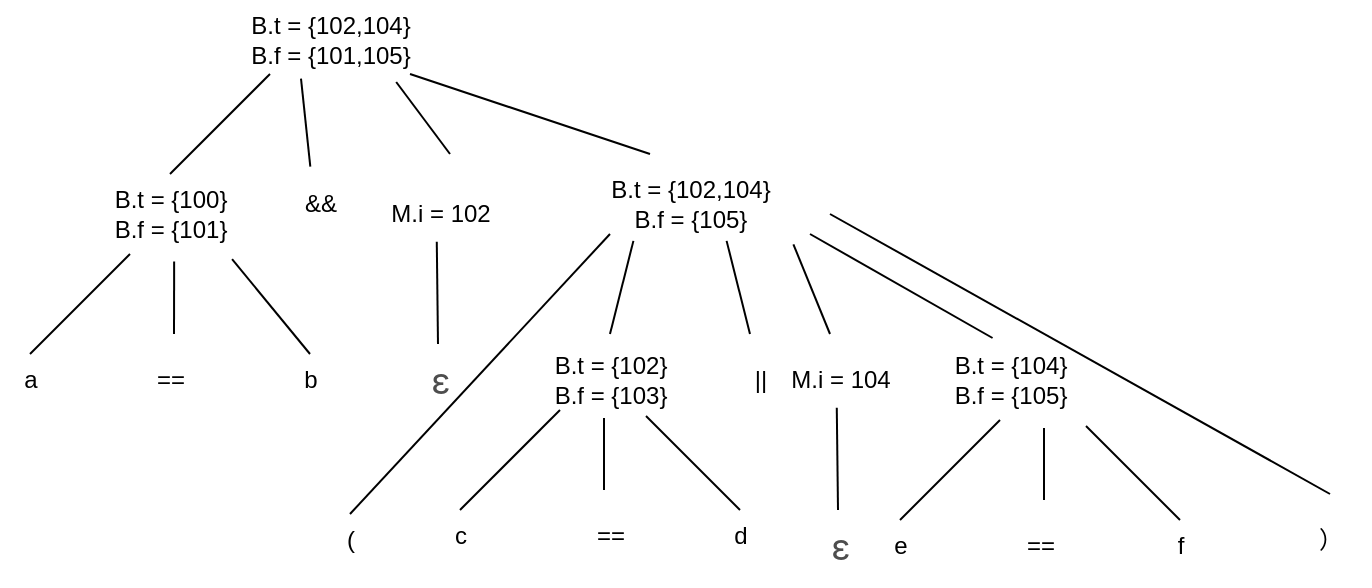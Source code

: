 <mxfile version="24.5.5" type="device">
  <diagram id="oteFAOcN6ttz-a096lQK" name="第 1 页">
    <mxGraphModel dx="1169" dy="585" grid="1" gridSize="10" guides="1" tooltips="1" connect="1" arrows="1" fold="1" page="1" pageScale="1" pageWidth="827" pageHeight="1169" math="0" shadow="0">
      <root>
        <mxCell id="0" />
        <mxCell id="1" parent="0" />
        <mxCell id="YKwO76LN3tTEyS7n9lOR-1" value="B.t = {102,104}&lt;div&gt;B.f = {101,105}&lt;/div&gt;" style="text;html=1;align=center;verticalAlign=middle;resizable=0;points=[];autosize=1;strokeColor=none;fillColor=none;" parent="1" vertex="1">
          <mxGeometry x="240" y="123" width="100" height="40" as="geometry" />
        </mxCell>
        <mxCell id="YKwO76LN3tTEyS7n9lOR-2" value="" style="endArrow=none;html=1;rounded=0;" parent="1" edge="1">
          <mxGeometry width="50" height="50" relative="1" as="geometry">
            <mxPoint x="210" y="210" as="sourcePoint" />
            <mxPoint x="260" y="160" as="targetPoint" />
          </mxGeometry>
        </mxCell>
        <mxCell id="YKwO76LN3tTEyS7n9lOR-3" value="B.t = {100}&lt;div&gt;B.f = {101}&lt;/div&gt;" style="text;html=1;align=center;verticalAlign=middle;resizable=0;points=[];autosize=1;strokeColor=none;fillColor=none;" parent="1" vertex="1">
          <mxGeometry x="170" y="210" width="80" height="40" as="geometry" />
        </mxCell>
        <mxCell id="YKwO76LN3tTEyS7n9lOR-4" value="" style="endArrow=none;html=1;rounded=0;" parent="1" edge="1">
          <mxGeometry width="50" height="50" relative="1" as="geometry">
            <mxPoint x="140" y="300" as="sourcePoint" />
            <mxPoint x="190" y="250" as="targetPoint" />
          </mxGeometry>
        </mxCell>
        <mxCell id="YKwO76LN3tTEyS7n9lOR-5" value="" style="endArrow=none;html=1;rounded=0;entryX=0.526;entryY=1.093;entryDx=0;entryDy=0;entryPerimeter=0;" parent="1" target="YKwO76LN3tTEyS7n9lOR-3" edge="1">
          <mxGeometry width="50" height="50" relative="1" as="geometry">
            <mxPoint x="212" y="290" as="sourcePoint" />
            <mxPoint x="240" y="270" as="targetPoint" />
          </mxGeometry>
        </mxCell>
        <mxCell id="YKwO76LN3tTEyS7n9lOR-6" value="" style="endArrow=none;html=1;rounded=0;entryX=0.888;entryY=1.064;entryDx=0;entryDy=0;entryPerimeter=0;" parent="1" target="YKwO76LN3tTEyS7n9lOR-3" edge="1">
          <mxGeometry width="50" height="50" relative="1" as="geometry">
            <mxPoint x="280" y="300" as="sourcePoint" />
            <mxPoint x="300" y="290" as="targetPoint" />
          </mxGeometry>
        </mxCell>
        <mxCell id="YKwO76LN3tTEyS7n9lOR-7" value="a" style="text;html=1;align=center;verticalAlign=middle;resizable=0;points=[];autosize=1;strokeColor=none;fillColor=none;" parent="1" vertex="1">
          <mxGeometry x="125" y="298" width="30" height="30" as="geometry" />
        </mxCell>
        <mxCell id="YKwO76LN3tTEyS7n9lOR-8" value="==" style="text;html=1;align=center;verticalAlign=middle;resizable=0;points=[];autosize=1;strokeColor=none;fillColor=none;" parent="1" vertex="1">
          <mxGeometry x="190" y="298" width="40" height="30" as="geometry" />
        </mxCell>
        <mxCell id="YKwO76LN3tTEyS7n9lOR-9" value="b" style="text;html=1;align=center;verticalAlign=middle;resizable=0;points=[];autosize=1;strokeColor=none;fillColor=none;" parent="1" vertex="1">
          <mxGeometry x="265" y="298" width="30" height="30" as="geometry" />
        </mxCell>
        <mxCell id="YKwO76LN3tTEyS7n9lOR-11" value="&amp;amp;&amp;amp;" style="text;html=1;align=center;verticalAlign=middle;resizable=0;points=[];autosize=1;strokeColor=none;fillColor=none;" parent="1" vertex="1">
          <mxGeometry x="265" y="210" width="40" height="30" as="geometry" />
        </mxCell>
        <mxCell id="YKwO76LN3tTEyS7n9lOR-12" value="" style="endArrow=none;html=1;rounded=0;entryX=0.831;entryY=1.025;entryDx=0;entryDy=0;entryPerimeter=0;" parent="1" target="YKwO76LN3tTEyS7n9lOR-1" edge="1">
          <mxGeometry width="50" height="50" relative="1" as="geometry">
            <mxPoint x="350" y="200" as="sourcePoint" />
            <mxPoint x="370" y="200" as="targetPoint" />
          </mxGeometry>
        </mxCell>
        <mxCell id="YKwO76LN3tTEyS7n9lOR-14" value="" style="endArrow=none;html=1;rounded=0;entryX=0.355;entryY=0.982;entryDx=0;entryDy=0;entryPerimeter=0;exitX=0.379;exitY=-0.124;exitDx=0;exitDy=0;exitPerimeter=0;" parent="1" source="YKwO76LN3tTEyS7n9lOR-11" target="YKwO76LN3tTEyS7n9lOR-1" edge="1">
          <mxGeometry width="50" height="50" relative="1" as="geometry">
            <mxPoint x="240" y="220" as="sourcePoint" />
            <mxPoint x="290" y="170" as="targetPoint" />
          </mxGeometry>
        </mxCell>
        <mxCell id="YKwO76LN3tTEyS7n9lOR-15" value="M.i = 102" style="text;html=1;align=center;verticalAlign=middle;resizable=0;points=[];autosize=1;strokeColor=none;fillColor=none;" parent="1" vertex="1">
          <mxGeometry x="310" y="215" width="70" height="30" as="geometry" />
        </mxCell>
        <mxCell id="YKwO76LN3tTEyS7n9lOR-16" value="" style="endArrow=none;html=1;rounded=0;entryX=0.477;entryY=0.962;entryDx=0;entryDy=0;entryPerimeter=0;" parent="1" target="YKwO76LN3tTEyS7n9lOR-15" edge="1">
          <mxGeometry width="50" height="50" relative="1" as="geometry">
            <mxPoint x="344" y="295" as="sourcePoint" />
            <mxPoint x="360" y="265" as="targetPoint" />
          </mxGeometry>
        </mxCell>
        <mxCell id="YKwO76LN3tTEyS7n9lOR-18" value="&lt;span style=&quot;color: rgb(77, 77, 77); font-family: -apple-system, &amp;quot;SF UI Text&amp;quot;, Arial, &amp;quot;PingFang SC&amp;quot;, &amp;quot;Hiragino Sans GB&amp;quot;, &amp;quot;Microsoft YaHei&amp;quot;, &amp;quot;WenQuanYi Micro Hei&amp;quot;, sans-serif; font-size: large; font-variant-ligatures: no-common-ligatures; text-align: start; text-wrap: wrap; background-color: rgb(255, 255, 255);&quot;&gt;ε&lt;/span&gt;" style="text;html=1;align=center;verticalAlign=middle;resizable=0;points=[];autosize=1;strokeColor=none;fillColor=none;" parent="1" vertex="1">
          <mxGeometry x="330" y="293" width="30" height="40" as="geometry" />
        </mxCell>
        <mxCell id="YKwO76LN3tTEyS7n9lOR-19" value="" style="endArrow=none;html=1;rounded=0;" parent="1" edge="1">
          <mxGeometry width="50" height="50" relative="1" as="geometry">
            <mxPoint x="450" y="200" as="sourcePoint" />
            <mxPoint x="330" y="160" as="targetPoint" />
          </mxGeometry>
        </mxCell>
        <mxCell id="YKwO76LN3tTEyS7n9lOR-20" value="B.t = {102,104}&lt;div&gt;B.f = {105}&lt;/div&gt;" style="text;html=1;align=center;verticalAlign=middle;resizable=0;points=[];autosize=1;strokeColor=none;fillColor=none;" parent="1" vertex="1">
          <mxGeometry x="420" y="205" width="100" height="40" as="geometry" />
        </mxCell>
        <mxCell id="YKwO76LN3tTEyS7n9lOR-21" value="" style="endArrow=none;html=1;rounded=0;entryX=0.217;entryY=0.961;entryDx=0;entryDy=0;entryPerimeter=0;" parent="1" target="YKwO76LN3tTEyS7n9lOR-20" edge="1">
          <mxGeometry width="50" height="50" relative="1" as="geometry">
            <mxPoint x="430" y="290" as="sourcePoint" />
            <mxPoint x="450" y="260" as="targetPoint" />
          </mxGeometry>
        </mxCell>
        <mxCell id="YKwO76LN3tTEyS7n9lOR-22" value="B.t = {102}&lt;div&gt;B.f = {103}&lt;/div&gt;" style="text;html=1;align=center;verticalAlign=middle;resizable=0;points=[];autosize=1;strokeColor=none;fillColor=none;" parent="1" vertex="1">
          <mxGeometry x="390" y="293" width="80" height="40" as="geometry" />
        </mxCell>
        <mxCell id="YKwO76LN3tTEyS7n9lOR-23" value="" style="endArrow=none;html=1;rounded=0;entryX=0.683;entryY=0.961;entryDx=0;entryDy=0;entryPerimeter=0;" parent="1" target="YKwO76LN3tTEyS7n9lOR-20" edge="1">
          <mxGeometry width="50" height="50" relative="1" as="geometry">
            <mxPoint x="500" y="290" as="sourcePoint" />
            <mxPoint x="550" y="300" as="targetPoint" />
          </mxGeometry>
        </mxCell>
        <mxCell id="YKwO76LN3tTEyS7n9lOR-24" value="||" style="text;html=1;align=center;verticalAlign=middle;resizable=0;points=[];autosize=1;strokeColor=none;fillColor=none;" parent="1" vertex="1">
          <mxGeometry x="490" y="298" width="30" height="30" as="geometry" />
        </mxCell>
        <mxCell id="YKwO76LN3tTEyS7n9lOR-25" value="" style="endArrow=none;html=1;rounded=0;exitX=1.017;exitY=1.004;exitDx=0;exitDy=0;exitPerimeter=0;" parent="1" source="YKwO76LN3tTEyS7n9lOR-20" edge="1">
          <mxGeometry width="50" height="50" relative="1" as="geometry">
            <mxPoint x="560" y="280" as="sourcePoint" />
            <mxPoint x="540" y="290" as="targetPoint" />
          </mxGeometry>
        </mxCell>
        <mxCell id="YKwO76LN3tTEyS7n9lOR-26" value="M.i = 104" style="text;html=1;align=center;verticalAlign=middle;resizable=0;points=[];autosize=1;strokeColor=none;fillColor=none;" parent="1" vertex="1">
          <mxGeometry x="510" y="298" width="70" height="30" as="geometry" />
        </mxCell>
        <mxCell id="YKwO76LN3tTEyS7n9lOR-27" value="" style="endArrow=none;html=1;rounded=0;entryX=0.477;entryY=0.962;entryDx=0;entryDy=0;entryPerimeter=0;" parent="1" target="YKwO76LN3tTEyS7n9lOR-26" edge="1">
          <mxGeometry width="50" height="50" relative="1" as="geometry">
            <mxPoint x="544" y="378" as="sourcePoint" />
            <mxPoint x="560" y="348" as="targetPoint" />
          </mxGeometry>
        </mxCell>
        <mxCell id="YKwO76LN3tTEyS7n9lOR-28" value="&lt;span style=&quot;color: rgb(77, 77, 77); font-family: -apple-system, &amp;quot;SF UI Text&amp;quot;, Arial, &amp;quot;PingFang SC&amp;quot;, &amp;quot;Hiragino Sans GB&amp;quot;, &amp;quot;Microsoft YaHei&amp;quot;, &amp;quot;WenQuanYi Micro Hei&amp;quot;, sans-serif; font-size: large; font-variant-ligatures: no-common-ligatures; text-align: start; text-wrap: wrap; background-color: rgb(255, 255, 255);&quot;&gt;ε&lt;/span&gt;" style="text;html=1;align=center;verticalAlign=middle;resizable=0;points=[];autosize=1;strokeColor=none;fillColor=none;" parent="1" vertex="1">
          <mxGeometry x="530" y="376" width="30" height="40" as="geometry" />
        </mxCell>
        <mxCell id="YKwO76LN3tTEyS7n9lOR-29" value="" style="endArrow=none;html=1;rounded=0;exitX=0.391;exitY=-0.025;exitDx=0;exitDy=0;exitPerimeter=0;" parent="1" edge="1" source="YKwO76LN3tTEyS7n9lOR-30">
          <mxGeometry width="50" height="50" relative="1" as="geometry">
            <mxPoint x="650" y="290" as="sourcePoint" />
            <mxPoint x="530" y="240" as="targetPoint" />
          </mxGeometry>
        </mxCell>
        <mxCell id="YKwO76LN3tTEyS7n9lOR-30" value="B.t = {104}&lt;div&gt;B.f = {105}&lt;/div&gt;" style="text;html=1;align=center;verticalAlign=middle;resizable=0;points=[];autosize=1;strokeColor=none;fillColor=none;" parent="1" vertex="1">
          <mxGeometry x="590" y="293" width="80" height="40" as="geometry" />
        </mxCell>
        <mxCell id="YKwO76LN3tTEyS7n9lOR-31" value="" style="endArrow=none;html=1;rounded=0;" parent="1" edge="1">
          <mxGeometry width="50" height="50" relative="1" as="geometry">
            <mxPoint x="355" y="378" as="sourcePoint" />
            <mxPoint x="405" y="328" as="targetPoint" />
          </mxGeometry>
        </mxCell>
        <mxCell id="YKwO76LN3tTEyS7n9lOR-32" value="" style="endArrow=none;html=1;rounded=0;entryX=0.526;entryY=1.093;entryDx=0;entryDy=0;entryPerimeter=0;" parent="1" edge="1">
          <mxGeometry width="50" height="50" relative="1" as="geometry">
            <mxPoint x="427" y="368" as="sourcePoint" />
            <mxPoint x="427" y="332" as="targetPoint" />
          </mxGeometry>
        </mxCell>
        <mxCell id="YKwO76LN3tTEyS7n9lOR-33" value="" style="endArrow=none;html=1;rounded=0;entryX=0.888;entryY=1.064;entryDx=0;entryDy=0;entryPerimeter=0;" parent="1" edge="1">
          <mxGeometry width="50" height="50" relative="1" as="geometry">
            <mxPoint x="495" y="378" as="sourcePoint" />
            <mxPoint x="448" y="331" as="targetPoint" />
          </mxGeometry>
        </mxCell>
        <mxCell id="YKwO76LN3tTEyS7n9lOR-34" value="c" style="text;html=1;align=center;verticalAlign=middle;resizable=0;points=[];autosize=1;strokeColor=none;fillColor=none;" parent="1" vertex="1">
          <mxGeometry x="340" y="376" width="30" height="30" as="geometry" />
        </mxCell>
        <mxCell id="YKwO76LN3tTEyS7n9lOR-35" value="==" style="text;html=1;align=center;verticalAlign=middle;resizable=0;points=[];autosize=1;strokeColor=none;fillColor=none;" parent="1" vertex="1">
          <mxGeometry x="410" y="376" width="40" height="30" as="geometry" />
        </mxCell>
        <mxCell id="YKwO76LN3tTEyS7n9lOR-36" value="d" style="text;html=1;align=center;verticalAlign=middle;resizable=0;points=[];autosize=1;strokeColor=none;fillColor=none;" parent="1" vertex="1">
          <mxGeometry x="480" y="376" width="30" height="30" as="geometry" />
        </mxCell>
        <mxCell id="YKwO76LN3tTEyS7n9lOR-37" value="" style="endArrow=none;html=1;rounded=0;" parent="1" edge="1">
          <mxGeometry width="50" height="50" relative="1" as="geometry">
            <mxPoint x="575" y="383" as="sourcePoint" />
            <mxPoint x="625" y="333" as="targetPoint" />
          </mxGeometry>
        </mxCell>
        <mxCell id="YKwO76LN3tTEyS7n9lOR-38" value="" style="endArrow=none;html=1;rounded=0;entryX=0.526;entryY=1.093;entryDx=0;entryDy=0;entryPerimeter=0;" parent="1" edge="1">
          <mxGeometry width="50" height="50" relative="1" as="geometry">
            <mxPoint x="647" y="373" as="sourcePoint" />
            <mxPoint x="647" y="337" as="targetPoint" />
          </mxGeometry>
        </mxCell>
        <mxCell id="YKwO76LN3tTEyS7n9lOR-39" value="" style="endArrow=none;html=1;rounded=0;entryX=0.888;entryY=1.064;entryDx=0;entryDy=0;entryPerimeter=0;" parent="1" edge="1">
          <mxGeometry width="50" height="50" relative="1" as="geometry">
            <mxPoint x="715" y="383" as="sourcePoint" />
            <mxPoint x="668" y="336" as="targetPoint" />
          </mxGeometry>
        </mxCell>
        <mxCell id="YKwO76LN3tTEyS7n9lOR-40" value="e" style="text;html=1;align=center;verticalAlign=middle;resizable=0;points=[];autosize=1;strokeColor=none;fillColor=none;" parent="1" vertex="1">
          <mxGeometry x="560" y="381" width="30" height="30" as="geometry" />
        </mxCell>
        <mxCell id="YKwO76LN3tTEyS7n9lOR-41" value="==" style="text;html=1;align=center;verticalAlign=middle;resizable=0;points=[];autosize=1;strokeColor=none;fillColor=none;" parent="1" vertex="1">
          <mxGeometry x="625" y="381" width="40" height="30" as="geometry" />
        </mxCell>
        <mxCell id="YKwO76LN3tTEyS7n9lOR-42" value="f" style="text;html=1;align=center;verticalAlign=middle;resizable=0;points=[];autosize=1;strokeColor=none;fillColor=none;" parent="1" vertex="1">
          <mxGeometry x="700" y="381" width="30" height="30" as="geometry" />
        </mxCell>
        <mxCell id="VCxsF-z8WVDaRTeDSwqU-1" value="" style="endArrow=none;html=1;rounded=0;" edge="1" parent="1">
          <mxGeometry width="50" height="50" relative="1" as="geometry">
            <mxPoint x="300" y="380" as="sourcePoint" />
            <mxPoint x="430" y="240" as="targetPoint" />
          </mxGeometry>
        </mxCell>
        <mxCell id="VCxsF-z8WVDaRTeDSwqU-2" value="(" style="text;html=1;align=center;verticalAlign=middle;resizable=0;points=[];autosize=1;strokeColor=none;fillColor=none;" vertex="1" parent="1">
          <mxGeometry x="285" y="378" width="30" height="30" as="geometry" />
        </mxCell>
        <mxCell id="VCxsF-z8WVDaRTeDSwqU-3" value="" style="endArrow=none;html=1;rounded=0;" edge="1" parent="1">
          <mxGeometry width="50" height="50" relative="1" as="geometry">
            <mxPoint x="540" y="230" as="sourcePoint" />
            <mxPoint x="790" y="370" as="targetPoint" />
          </mxGeometry>
        </mxCell>
        <mxCell id="VCxsF-z8WVDaRTeDSwqU-4" value="）" style="text;html=1;align=center;verticalAlign=middle;resizable=0;points=[];autosize=1;strokeColor=none;fillColor=none;" vertex="1" parent="1">
          <mxGeometry x="770" y="378" width="40" height="30" as="geometry" />
        </mxCell>
      </root>
    </mxGraphModel>
  </diagram>
</mxfile>
